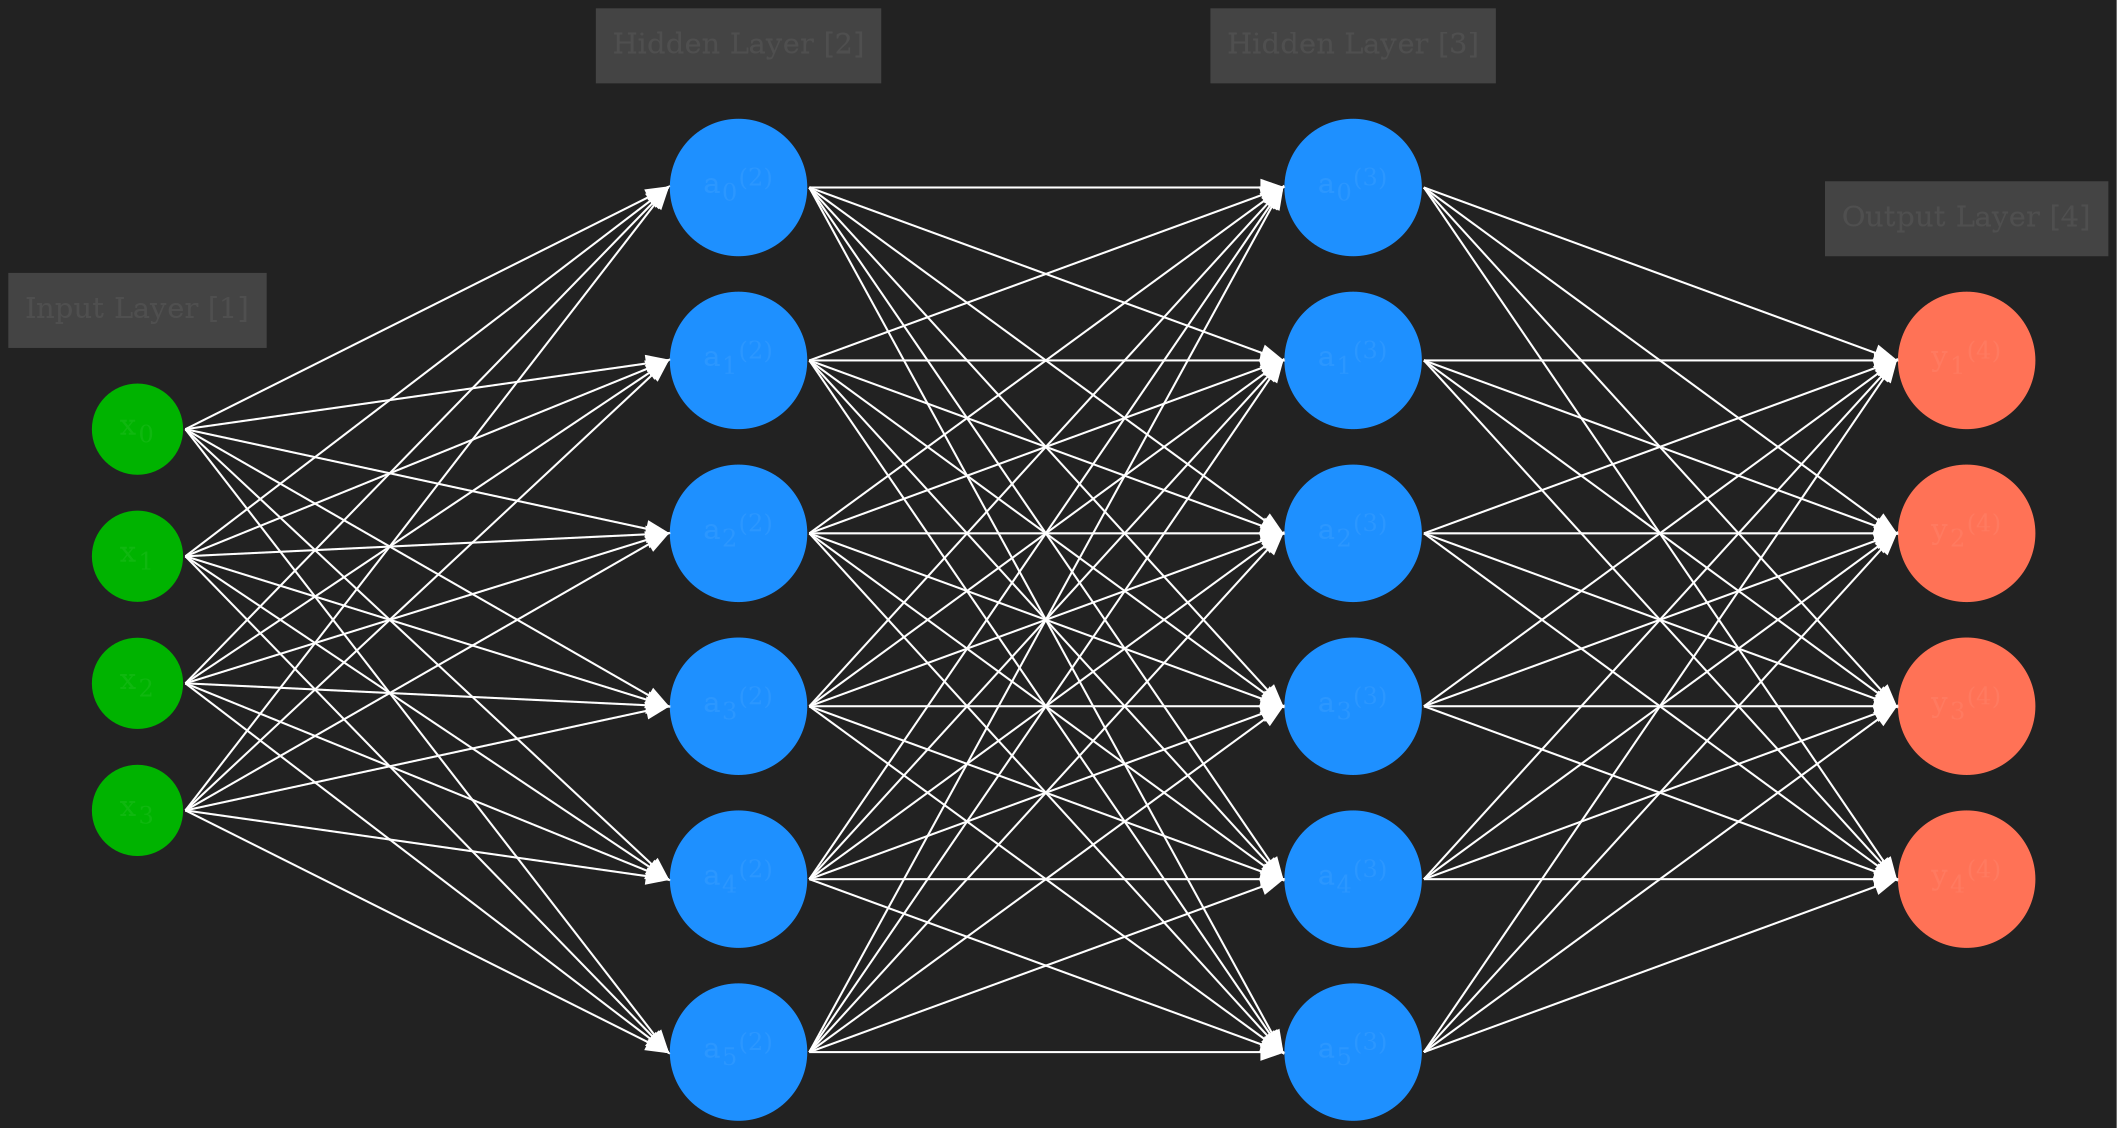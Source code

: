 digraph NNGraph {
    bgcolor="#222222"
    node [style=filled, fillcolor="#444444", fontcolor="#FFFFFFF", color = "#FFFFFF", shape="circle"]
    edge [fontcolor="#FFFFFFF", color = "#FFFFFF"]
    graph [fontcolor="#FFFFFFF", color = "#FFFFFF"]

    rankdir = LR;
    splines=false;
    edge[style=invis];
    ranksep= 2.2;
    {
        node [shape=circle, color="#ffcc00", style=filled, fillcolor="#ffcc00"];
    }
    {
        node [shape=circle, color="#00b300", style=filled, fillcolor="#00b300"];
        // 1
        x0 [label=<x<sub>0</sub>>];
        x1 [label=<x<sub>1</sub>>];
        x2 [label=<x<sub>2</sub>>]; 
        x3 [label=<x<sub>3</sub>>];
    }
    {
        node [shape=circle, color=dodgerblue, style=filled, fillcolor=dodgerblue];
        // 2
        a02 [label=<a<sub>0</sub><sup>(2)</sup>>];
        a12 [label=<a<sub>1</sub><sup>(2)</sup>>];
        a22 [label=<a<sub>2</sub><sup>(2)</sup>>];
        a32 [label=<a<sub>3</sub><sup>(2)</sup>>];
        a42 [label=<a<sub>4</sub><sup>(2)</sup>>];
        a52 [label=<a<sub>5</sub><sup>(2)</sup>>];
        // 3
        a03 [label=<a<sub>0</sub><sup>(3)</sup>>];
        a13 [label=<a<sub>1</sub><sup>(3)</sup>>];
        a23 [label=<a<sub>2</sub><sup>(3)</sup>>];
        a33 [label=<a<sub>3</sub><sup>(3)</sup>>];
        a43 [label=<a<sub>4</sub><sup>(3)</sup>>];
        a53 [label=<a<sub>5</sub><sup>(3)</sup>>];
    }
    {
        node [shape=circle, color=coral1, style=filled, fillcolor=coral1];
        // 4
        y1 [label=<y<sub>1</sub><sup>(4)</sup>>];
        y2 [label=<y<sub>2</sub><sup>(4)</sup>>]; 
        y3 [label=<y<sub>3</sub><sup>(4)</sup>>]; 
        y4 [label=<y<sub>4</sub><sup>(4)</sup>>];
    }
    {
        rank=same;
        x0->x1->x2->x3;
    }
    {
        rank=same;
        a02->a12->a22->a32->a42->a52;
    }
    {
        rank=same;
        a03->a13->a23->a33->a43->a53;
    }
    {
        rank=same;
        y1->y2->y3->y4;
    }
    a02->a03;  // prevent tilting
    l0 [shape=plaintext, label="Input Layer [1]"];
    l0->x0;
    {rank=same; l0;x0};
    l1 [shape=plaintext, label="Hidden Layer [2]"];
    l1->a02;
    {rank=same; l1;a02};
    l2 [shape=plaintext, label="Hidden Layer [3]"];
    l2->a03;
    {rank=same; l2;a03};
    l3 [shape=plaintext, label="Output Layer [4]"];
    l3->y1;
    {rank=same; l3;y1};
    edge[style=solid, tailport=e, headport=w];
    {x0; x1; x2; x3} -> {a02;a12;a22;a32;a42;a52};
    {a02;a12;a22;a32;a42;a52} -> {a03;a13;a23;a33;a43;a53};
    {a03;a13;a23;a33;a43;a53} -> {y1,y2,y3,y4};
}
